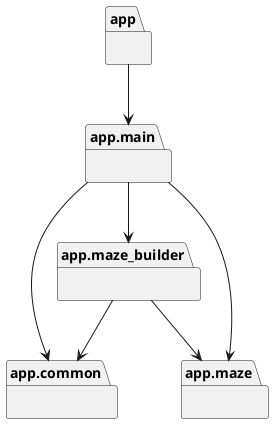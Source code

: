 @startuml packages
set namespaceSeparator none
package "app" as app {
}
package "app.common" as app.common {
}
package "app.main" as app.main {
}
package "app.maze" as app.maze {
}
package "app.maze_builder" as app.maze_builder {
}
app --> app.main
app.main --> app.common
app.main --> app.maze
app.main --> app.maze_builder
app.maze_builder --> app.common
app.maze_builder --> app.maze
@enduml
